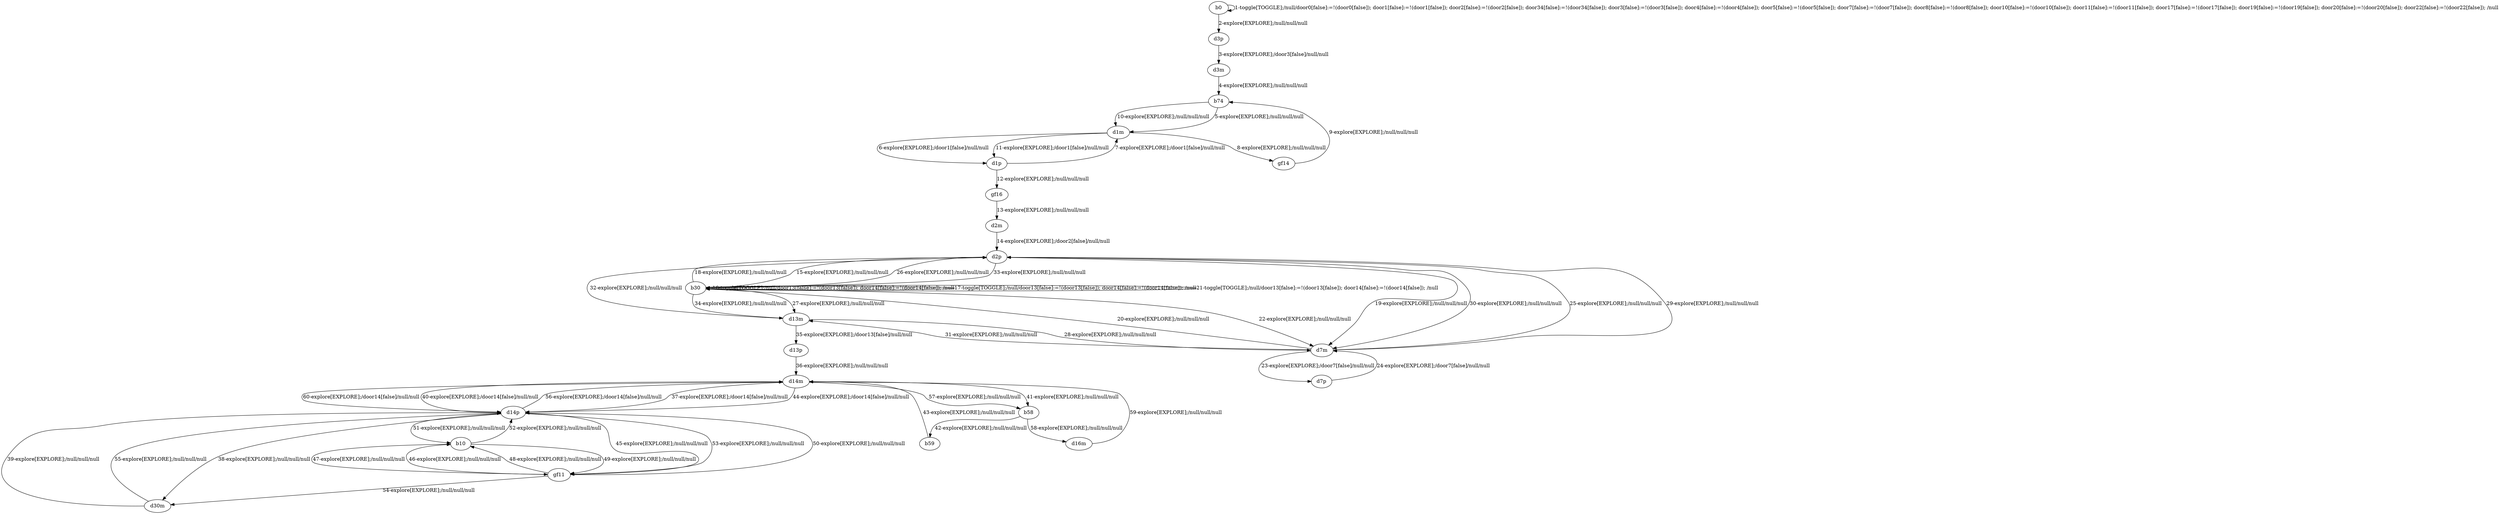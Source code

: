 # Total number of goals covered by this test: 1
# d16m --> d14m

digraph g {
"b0" -> "b0" [label = "1-toggle[TOGGLE];/null/door0[false]:=!(door0[false]); door1[false]:=!(door1[false]); door2[false]:=!(door2[false]); door34[false]:=!(door34[false]); door3[false]:=!(door3[false]); door4[false]:=!(door4[false]); door5[false]:=!(door5[false]); door7[false]:=!(door7[false]); door8[false]:=!(door8[false]); door10[false]:=!(door10[false]); door11[false]:=!(door11[false]); door17[false]:=!(door17[false]); door19[false]:=!(door19[false]); door20[false]:=!(door20[false]); door22[false]:=!(door22[false]); /null"];
"b0" -> "d3p" [label = "2-explore[EXPLORE];/null/null/null"];
"d3p" -> "d3m" [label = "3-explore[EXPLORE];/door3[false]/null/null"];
"d3m" -> "b74" [label = "4-explore[EXPLORE];/null/null/null"];
"b74" -> "d1m" [label = "5-explore[EXPLORE];/null/null/null"];
"d1m" -> "d1p" [label = "6-explore[EXPLORE];/door1[false]/null/null"];
"d1p" -> "d1m" [label = "7-explore[EXPLORE];/door1[false]/null/null"];
"d1m" -> "gf14" [label = "8-explore[EXPLORE];/null/null/null"];
"gf14" -> "b74" [label = "9-explore[EXPLORE];/null/null/null"];
"b74" -> "d1m" [label = "10-explore[EXPLORE];/null/null/null"];
"d1m" -> "d1p" [label = "11-explore[EXPLORE];/door1[false]/null/null"];
"d1p" -> "gf16" [label = "12-explore[EXPLORE];/null/null/null"];
"gf16" -> "d2m" [label = "13-explore[EXPLORE];/null/null/null"];
"d2m" -> "d2p" [label = "14-explore[EXPLORE];/door2[false]/null/null"];
"d2p" -> "b30" [label = "15-explore[EXPLORE];/null/null/null"];
"b30" -> "b30" [label = "16-toggle[TOGGLE];/null/door13[false]:=!(door13[false]); door14[false]:=!(door14[false]); /null"];
"b30" -> "b30" [label = "17-toggle[TOGGLE];/null/door13[false]:=!(door13[false]); door14[false]:=!(door14[false]); /null"];
"b30" -> "d2p" [label = "18-explore[EXPLORE];/null/null/null"];
"d2p" -> "d7m" [label = "19-explore[EXPLORE];/null/null/null"];
"d7m" -> "b30" [label = "20-explore[EXPLORE];/null/null/null"];
"b30" -> "b30" [label = "21-toggle[TOGGLE];/null/door13[false]:=!(door13[false]); door14[false]:=!(door14[false]); /null"];
"b30" -> "d7m" [label = "22-explore[EXPLORE];/null/null/null"];
"d7m" -> "d7p" [label = "23-explore[EXPLORE];/door7[false]/null/null"];
"d7p" -> "d7m" [label = "24-explore[EXPLORE];/door7[false]/null/null"];
"d7m" -> "d2p" [label = "25-explore[EXPLORE];/null/null/null"];
"d2p" -> "b30" [label = "26-explore[EXPLORE];/null/null/null"];
"b30" -> "d13m" [label = "27-explore[EXPLORE];/null/null/null"];
"d13m" -> "d7m" [label = "28-explore[EXPLORE];/null/null/null"];
"d7m" -> "d2p" [label = "29-explore[EXPLORE];/null/null/null"];
"d2p" -> "d7m" [label = "30-explore[EXPLORE];/null/null/null"];
"d7m" -> "d13m" [label = "31-explore[EXPLORE];/null/null/null"];
"d13m" -> "d2p" [label = "32-explore[EXPLORE];/null/null/null"];
"d2p" -> "b30" [label = "33-explore[EXPLORE];/null/null/null"];
"b30" -> "d13m" [label = "34-explore[EXPLORE];/null/null/null"];
"d13m" -> "d13p" [label = "35-explore[EXPLORE];/door13[false]/null/null"];
"d13p" -> "d14m" [label = "36-explore[EXPLORE];/null/null/null"];
"d14m" -> "d14p" [label = "37-explore[EXPLORE];/door14[false]/null/null"];
"d14p" -> "d30m" [label = "38-explore[EXPLORE];/null/null/null"];
"d30m" -> "d14p" [label = "39-explore[EXPLORE];/null/null/null"];
"d14p" -> "d14m" [label = "40-explore[EXPLORE];/door14[false]/null/null"];
"d14m" -> "b58" [label = "41-explore[EXPLORE];/null/null/null"];
"b58" -> "b59" [label = "42-explore[EXPLORE];/null/null/null"];
"b59" -> "d14m" [label = "43-explore[EXPLORE];/null/null/null"];
"d14m" -> "d14p" [label = "44-explore[EXPLORE];/door14[false]/null/null"];
"d14p" -> "gf11" [label = "45-explore[EXPLORE];/null/null/null"];
"gf11" -> "b10" [label = "46-explore[EXPLORE];/null/null/null"];
"b10" -> "gf11" [label = "47-explore[EXPLORE];/null/null/null"];
"gf11" -> "b10" [label = "48-explore[EXPLORE];/null/null/null"];
"b10" -> "gf11" [label = "49-explore[EXPLORE];/null/null/null"];
"gf11" -> "d14p" [label = "50-explore[EXPLORE];/null/null/null"];
"d14p" -> "b10" [label = "51-explore[EXPLORE];/null/null/null"];
"b10" -> "d14p" [label = "52-explore[EXPLORE];/null/null/null"];
"d14p" -> "gf11" [label = "53-explore[EXPLORE];/null/null/null"];
"gf11" -> "d30m" [label = "54-explore[EXPLORE];/null/null/null"];
"d30m" -> "d14p" [label = "55-explore[EXPLORE];/null/null/null"];
"d14p" -> "d14m" [label = "56-explore[EXPLORE];/door14[false]/null/null"];
"d14m" -> "b58" [label = "57-explore[EXPLORE];/null/null/null"];
"b58" -> "d16m" [label = "58-explore[EXPLORE];/null/null/null"];
"d16m" -> "d14m" [label = "59-explore[EXPLORE];/null/null/null"];
"d14m" -> "d14p" [label = "60-explore[EXPLORE];/door14[false]/null/null"];
}